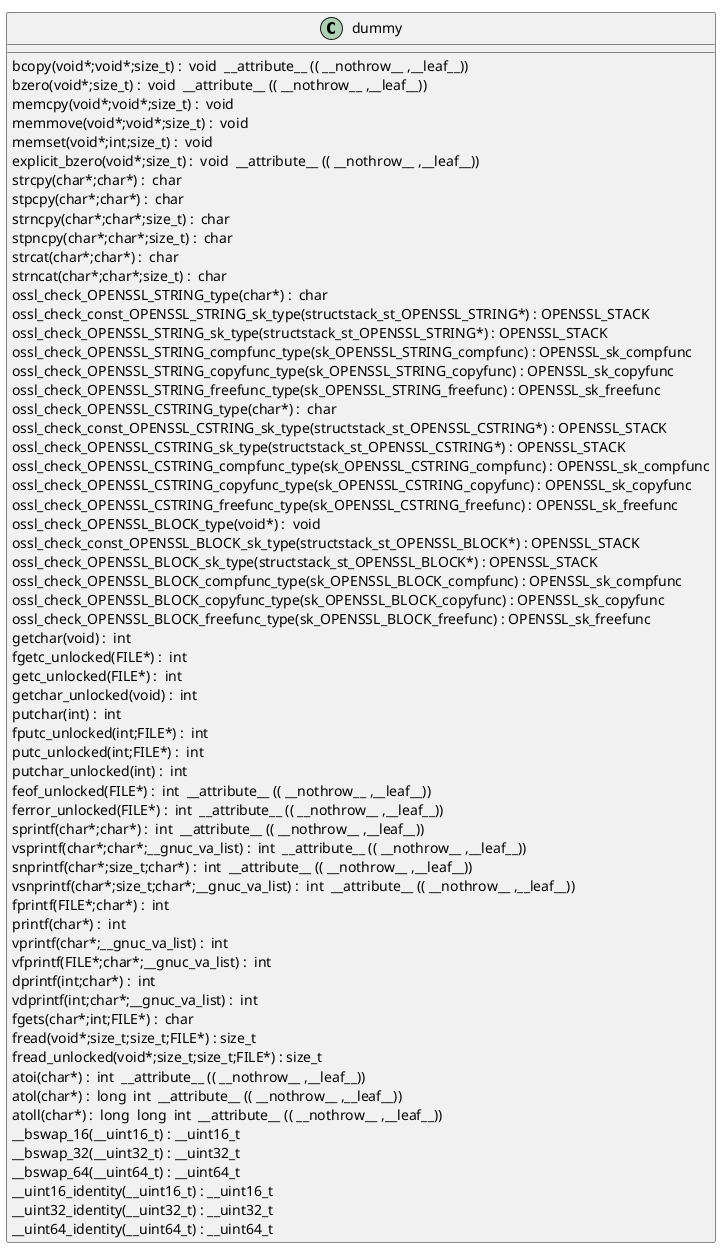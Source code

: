 @startuml
!pragma layout smetana
class dummy {
bcopy(void*;void*;size_t) :  void  __attribute__ (( __nothrow__ ,__leaf__)) [[[./../../.././qc/apps/lib/engine.c.html#298]]]
bzero(void*;size_t) :  void  __attribute__ (( __nothrow__ ,__leaf__)) [[[./../../.././qc/apps/lib/engine.c.html#305]]]
memcpy(void*;void*;size_t) :  void  [[[./../../.././qc/apps/lib/engine.c.html#346]]]
memmove(void*;void*;size_t) :  void  [[[./../../.././qc/apps/lib/engine.c.html#354]]]
memset(void*;int;size_t) :  void  [[[./../../.././qc/apps/lib/engine.c.html#361]]]
explicit_bzero(void*;size_t) :  void  __attribute__ (( __nothrow__ ,__leaf__)) [[[./../../.././qc/apps/lib/engine.c.html#374]]]
strcpy(char*;char*) :  char  [[[./../../.././qc/apps/lib/engine.c.html#381]]]
stpcpy(char*;char*) :  char  [[[./../../.././qc/apps/lib/engine.c.html#388]]]
strncpy(char*;char*;size_t) :  char  [[[./../../.././qc/apps/lib/engine.c.html#396]]]
stpncpy(char*;char*;size_t) :  char  [[[./../../.././qc/apps/lib/engine.c.html#406]]]
strcat(char*;char*) :  char  [[[./../../.././qc/apps/lib/engine.c.html#413]]]
strncat(char*;char*;size_t) :  char  [[[./../../.././qc/apps/lib/engine.c.html#420]]]
ossl_check_OPENSSL_STRING_type(char*) :  char  [[[./../../.././qc/apps/lib/engine.c.html#817]]]
ossl_check_const_OPENSSL_STRING_sk_type(structstack_st_OPENSSL_STRING*) : OPENSSL_STACK [[[./../../.././qc/apps/lib/engine.c.html#817]]]
ossl_check_OPENSSL_STRING_sk_type(structstack_st_OPENSSL_STRING*) : OPENSSL_STACK [[[./../../.././qc/apps/lib/engine.c.html#817]]]
ossl_check_OPENSSL_STRING_compfunc_type(sk_OPENSSL_STRING_compfunc) : OPENSSL_sk_compfunc [[[./../../.././qc/apps/lib/engine.c.html#817]]]
ossl_check_OPENSSL_STRING_copyfunc_type(sk_OPENSSL_STRING_copyfunc) : OPENSSL_sk_copyfunc [[[./../../.././qc/apps/lib/engine.c.html#817]]]
ossl_check_OPENSSL_STRING_freefunc_type(sk_OPENSSL_STRING_freefunc) : OPENSSL_sk_freefunc [[[./../../.././qc/apps/lib/engine.c.html#817]]]
ossl_check_OPENSSL_CSTRING_type(char*) :  char  [[[./../../.././qc/apps/lib/engine.c.html#819]]]
ossl_check_const_OPENSSL_CSTRING_sk_type(structstack_st_OPENSSL_CSTRING*) : OPENSSL_STACK [[[./../../.././qc/apps/lib/engine.c.html#819]]]
ossl_check_OPENSSL_CSTRING_sk_type(structstack_st_OPENSSL_CSTRING*) : OPENSSL_STACK [[[./../../.././qc/apps/lib/engine.c.html#819]]]
ossl_check_OPENSSL_CSTRING_compfunc_type(sk_OPENSSL_CSTRING_compfunc) : OPENSSL_sk_compfunc [[[./../../.././qc/apps/lib/engine.c.html#819]]]
ossl_check_OPENSSL_CSTRING_copyfunc_type(sk_OPENSSL_CSTRING_copyfunc) : OPENSSL_sk_copyfunc [[[./../../.././qc/apps/lib/engine.c.html#819]]]
ossl_check_OPENSSL_CSTRING_freefunc_type(sk_OPENSSL_CSTRING_freefunc) : OPENSSL_sk_freefunc [[[./../../.././qc/apps/lib/engine.c.html#819]]]
ossl_check_OPENSSL_BLOCK_type(void*) :  void  [[[./../../.././qc/apps/lib/engine.c.html#822]]]
ossl_check_const_OPENSSL_BLOCK_sk_type(structstack_st_OPENSSL_BLOCK*) : OPENSSL_STACK [[[./../../.././qc/apps/lib/engine.c.html#822]]]
ossl_check_OPENSSL_BLOCK_sk_type(structstack_st_OPENSSL_BLOCK*) : OPENSSL_STACK [[[./../../.././qc/apps/lib/engine.c.html#822]]]
ossl_check_OPENSSL_BLOCK_compfunc_type(sk_OPENSSL_BLOCK_compfunc) : OPENSSL_sk_compfunc [[[./../../.././qc/apps/lib/engine.c.html#822]]]
ossl_check_OPENSSL_BLOCK_copyfunc_type(sk_OPENSSL_BLOCK_copyfunc) : OPENSSL_sk_copyfunc [[[./../../.././qc/apps/lib/engine.c.html#822]]]
ossl_check_OPENSSL_BLOCK_freefunc_type(sk_OPENSSL_BLOCK_freefunc) : OPENSSL_sk_freefunc [[[./../../.././qc/apps/lib/engine.c.html#822]]]
getchar(void) :  int  [[[./../../.././qc/apps/lib/engine.c.html#1582]]]
fgetc_unlocked(FILE*) :  int  [[[./../../.././qc/apps/lib/engine.c.html#1591]]]
getc_unlocked(FILE*) :  int  [[[./../../.././qc/apps/lib/engine.c.html#1601]]]
getchar_unlocked(void) :  int  [[[./../../.././qc/apps/lib/engine.c.html#1608]]]
putchar(int) :  int  [[[./../../.././qc/apps/lib/engine.c.html#1617]]]
fputc_unlocked(int;FILE*) :  int  [[[./../../.././qc/apps/lib/engine.c.html#1626]]]
putc_unlocked(int;FILE*) :  int  [[[./../../.././qc/apps/lib/engine.c.html#1636]]]
putchar_unlocked(int) :  int  [[[./../../.././qc/apps/lib/engine.c.html#1643]]]
feof_unlocked(FILE*) :  int  __attribute__ (( __nothrow__ ,__leaf__)) [[[./../../.././qc/apps/lib/engine.c.html#1649]]]
ferror_unlocked(FILE*) :  int  __attribute__ (( __nothrow__ ,__leaf__)) [[[./../../.././qc/apps/lib/engine.c.html#1656]]]
sprintf(char*;char*) :  int  __attribute__ (( __nothrow__ ,__leaf__)) [[[./../../.././qc/apps/lib/engine.c.html#1675]]]
vsprintf(char*;char*;__gnuc_va_list) :  int  __attribute__ (( __nothrow__ ,__leaf__)) [[[./../../.././qc/apps/lib/engine.c.html#1688]]]
snprintf(char*;size_t;char*) :  int  __attribute__ (( __nothrow__ ,__leaf__)) [[[./../../.././qc/apps/lib/engine.c.html#1707]]]
vsnprintf(char*;size_t;char*;__gnuc_va_list) :  int  __attribute__ (( __nothrow__ ,__leaf__)) [[[./../../.././qc/apps/lib/engine.c.html#1721]]]
fprintf(FILE*;char*) :  int  [[[./../../.././qc/apps/lib/engine.c.html#1742]]]
printf(char*) :  int  [[[./../../.././qc/apps/lib/engine.c.html#1749]]]
vprintf(char*;__gnuc_va_list) :  int  [[[./../../.././qc/apps/lib/engine.c.html#1761]]]
vfprintf(FILE*;char*;__gnuc_va_list) :  int  [[[./../../.././qc/apps/lib/engine.c.html#1771]]]
dprintf(int;char*) :  int  [[[./../../.././qc/apps/lib/engine.c.html#1786]]]
vdprintf(int;char*;__gnuc_va_list) :  int  [[[./../../.././qc/apps/lib/engine.c.html#1797]]]
fgets(char*;int;FILE*) :  char  [[[./../../.././qc/apps/lib/engine.c.html#1816]]]
fread(void*;size_t;size_t;FILE*) : size_t [[[./../../.././qc/apps/lib/engine.c.html#1842]]]
fread_unlocked(void*;size_t;size_t;FILE*) : size_t [[[./../../.././qc/apps/lib/engine.c.html#1869]]]
atoi(char*) :  int  __attribute__ (( __nothrow__ ,__leaf__)) [[[./../../.././qc/apps/lib/engine.c.html#2029]]]
atol(char*) :  long  int  __attribute__ (( __nothrow__ ,__leaf__)) [[[./../../.././qc/apps/lib/engine.c.html#2034]]]
atoll(char*) :  long  long  int  __attribute__ (( __nothrow__ ,__leaf__)) [[[./../../.././qc/apps/lib/engine.c.html#2041]]]
__bswap_16(__uint16_t) : __uint16_t [[[./../../.././qc/apps/lib/engine.c.html#2188]]]
__bswap_32(__uint32_t) : __uint32_t [[[./../../.././qc/apps/lib/engine.c.html#2203]]]
__bswap_64(__uint64_t) : __uint64_t [[[./../../.././qc/apps/lib/engine.c.html#2213]]]
__uint16_identity(__uint16_t) : __uint16_t [[[./../../.././qc/apps/lib/engine.c.html#2225]]]
__uint32_identity(__uint32_t) : __uint32_t [[[./../../.././qc/apps/lib/engine.c.html#2231]]]
__uint64_identity(__uint64_t) : __uint64_t [[[./../../.././qc/apps/lib/engine.c.html#2237]]]
} 
@enduml
